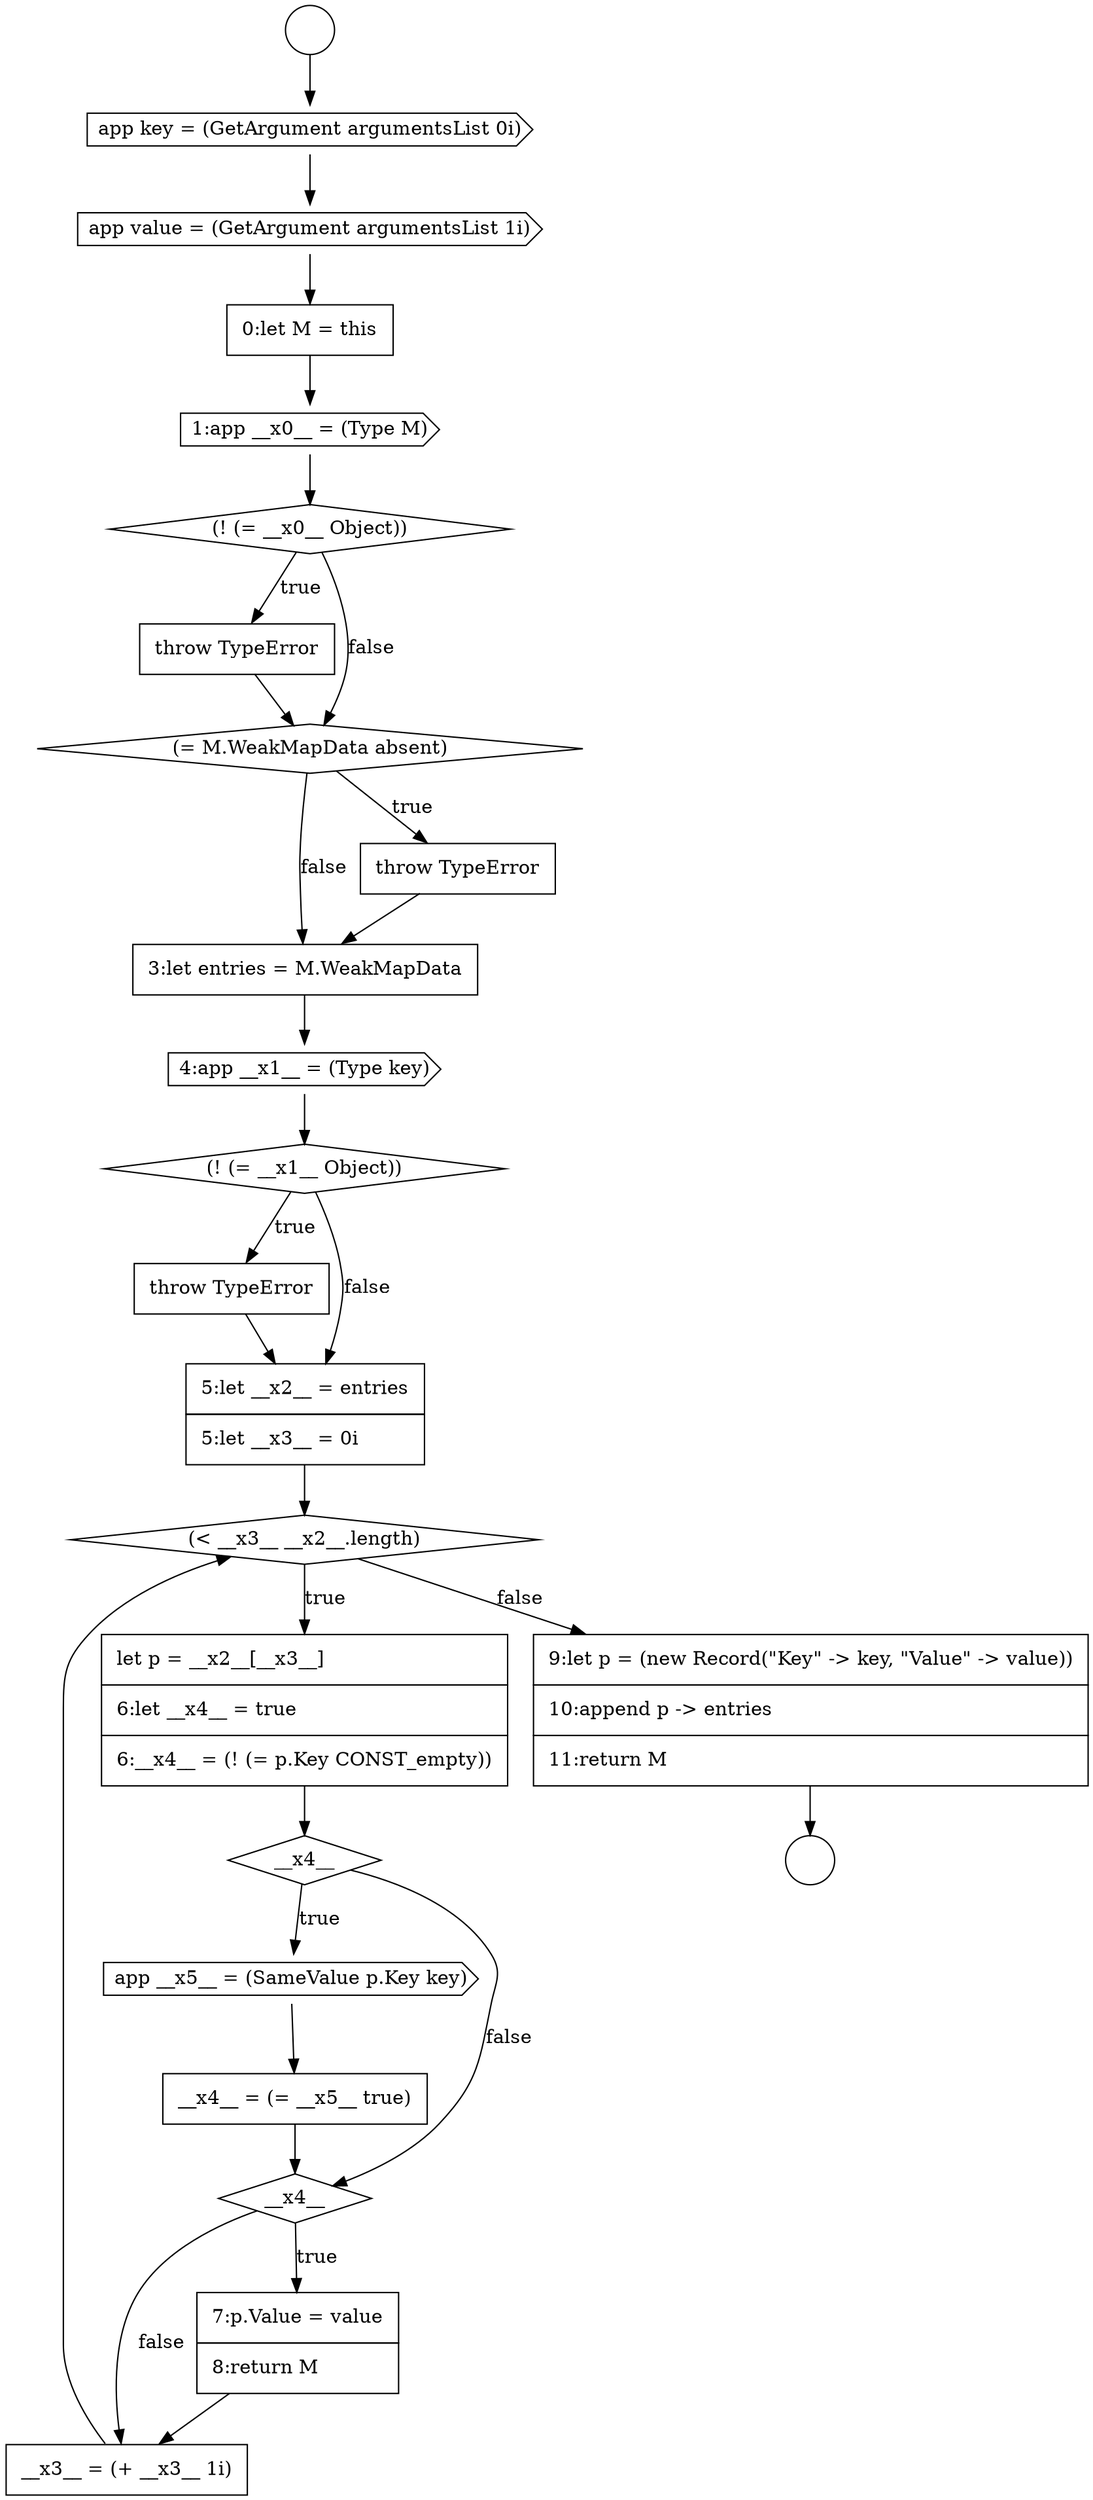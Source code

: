 digraph {
  node16039 [shape=cds, label=<<font color="black">app key = (GetArgument argumentsList 0i)</font>> color="black" fillcolor="white" style=filled]
  node16044 [shape=none, margin=0, label=<<font color="black">
    <table border="0" cellborder="1" cellspacing="0" cellpadding="10">
      <tr><td align="left">throw TypeError</td></tr>
    </table>
  </font>> color="black" fillcolor="white" style=filled]
  node16059 [shape=none, margin=0, label=<<font color="black">
    <table border="0" cellborder="1" cellspacing="0" cellpadding="10">
      <tr><td align="left">__x3__ = (+ __x3__ 1i)</td></tr>
    </table>
  </font>> color="black" fillcolor="white" style=filled]
  node16040 [shape=cds, label=<<font color="black">app value = (GetArgument argumentsList 1i)</font>> color="black" fillcolor="white" style=filled]
  node16055 [shape=cds, label=<<font color="black">app __x5__ = (SameValue p.Key key)</font>> color="black" fillcolor="white" style=filled]
  node16048 [shape=cds, label=<<font color="black">4:app __x1__ = (Type key)</font>> color="black" fillcolor="white" style=filled]
  node16043 [shape=diamond, label=<<font color="black">(! (= __x0__ Object))</font>> color="black" fillcolor="white" style=filled]
  node16037 [shape=circle label=" " color="black" fillcolor="white" style=filled]
  node16056 [shape=none, margin=0, label=<<font color="black">
    <table border="0" cellborder="1" cellspacing="0" cellpadding="10">
      <tr><td align="left">__x4__ = (= __x5__ true)</td></tr>
    </table>
  </font>> color="black" fillcolor="white" style=filled]
  node16057 [shape=diamond, label=<<font color="black">__x4__</font>> color="black" fillcolor="white" style=filled]
  node16047 [shape=none, margin=0, label=<<font color="black">
    <table border="0" cellborder="1" cellspacing="0" cellpadding="10">
      <tr><td align="left">3:let entries = M.WeakMapData</td></tr>
    </table>
  </font>> color="black" fillcolor="white" style=filled]
  node16049 [shape=diamond, label=<<font color="black">(! (= __x1__ Object))</font>> color="black" fillcolor="white" style=filled]
  node16053 [shape=none, margin=0, label=<<font color="black">
    <table border="0" cellborder="1" cellspacing="0" cellpadding="10">
      <tr><td align="left">let p = __x2__[__x3__]</td></tr>
      <tr><td align="left">6:let __x4__ = true</td></tr>
      <tr><td align="left">6:__x4__ = (! (= p.Key CONST_empty))</td></tr>
    </table>
  </font>> color="black" fillcolor="white" style=filled]
  node16038 [shape=circle label=" " color="black" fillcolor="white" style=filled]
  node16041 [shape=none, margin=0, label=<<font color="black">
    <table border="0" cellborder="1" cellspacing="0" cellpadding="10">
      <tr><td align="left">0:let M = this</td></tr>
    </table>
  </font>> color="black" fillcolor="white" style=filled]
  node16046 [shape=none, margin=0, label=<<font color="black">
    <table border="0" cellborder="1" cellspacing="0" cellpadding="10">
      <tr><td align="left">throw TypeError</td></tr>
    </table>
  </font>> color="black" fillcolor="white" style=filled]
  node16054 [shape=diamond, label=<<font color="black">__x4__</font>> color="black" fillcolor="white" style=filled]
  node16060 [shape=none, margin=0, label=<<font color="black">
    <table border="0" cellborder="1" cellspacing="0" cellpadding="10">
      <tr><td align="left">9:let p = (new Record(&quot;Key&quot; -&gt; key, &quot;Value&quot; -&gt; value))</td></tr>
      <tr><td align="left">10:append p -&gt; entries</td></tr>
      <tr><td align="left">11:return M</td></tr>
    </table>
  </font>> color="black" fillcolor="white" style=filled]
  node16050 [shape=none, margin=0, label=<<font color="black">
    <table border="0" cellborder="1" cellspacing="0" cellpadding="10">
      <tr><td align="left">throw TypeError</td></tr>
    </table>
  </font>> color="black" fillcolor="white" style=filled]
  node16045 [shape=diamond, label=<<font color="black">(= M.WeakMapData absent)</font>> color="black" fillcolor="white" style=filled]
  node16051 [shape=none, margin=0, label=<<font color="black">
    <table border="0" cellborder="1" cellspacing="0" cellpadding="10">
      <tr><td align="left">5:let __x2__ = entries</td></tr>
      <tr><td align="left">5:let __x3__ = 0i</td></tr>
    </table>
  </font>> color="black" fillcolor="white" style=filled]
  node16058 [shape=none, margin=0, label=<<font color="black">
    <table border="0" cellborder="1" cellspacing="0" cellpadding="10">
      <tr><td align="left">7:p.Value = value</td></tr>
      <tr><td align="left">8:return M</td></tr>
    </table>
  </font>> color="black" fillcolor="white" style=filled]
  node16052 [shape=diamond, label=<<font color="black">(&lt; __x3__ __x2__.length)</font>> color="black" fillcolor="white" style=filled]
  node16042 [shape=cds, label=<<font color="black">1:app __x0__ = (Type M)</font>> color="black" fillcolor="white" style=filled]
  node16042 -> node16043 [ color="black"]
  node16051 -> node16052 [ color="black"]
  node16060 -> node16038 [ color="black"]
  node16054 -> node16055 [label=<<font color="black">true</font>> color="black"]
  node16054 -> node16057 [label=<<font color="black">false</font>> color="black"]
  node16037 -> node16039 [ color="black"]
  node16044 -> node16045 [ color="black"]
  node16053 -> node16054 [ color="black"]
  node16043 -> node16044 [label=<<font color="black">true</font>> color="black"]
  node16043 -> node16045 [label=<<font color="black">false</font>> color="black"]
  node16050 -> node16051 [ color="black"]
  node16040 -> node16041 [ color="black"]
  node16059 -> node16052 [ color="black"]
  node16056 -> node16057 [ color="black"]
  node16041 -> node16042 [ color="black"]
  node16057 -> node16058 [label=<<font color="black">true</font>> color="black"]
  node16057 -> node16059 [label=<<font color="black">false</font>> color="black"]
  node16045 -> node16046 [label=<<font color="black">true</font>> color="black"]
  node16045 -> node16047 [label=<<font color="black">false</font>> color="black"]
  node16049 -> node16050 [label=<<font color="black">true</font>> color="black"]
  node16049 -> node16051 [label=<<font color="black">false</font>> color="black"]
  node16046 -> node16047 [ color="black"]
  node16047 -> node16048 [ color="black"]
  node16058 -> node16059 [ color="black"]
  node16052 -> node16053 [label=<<font color="black">true</font>> color="black"]
  node16052 -> node16060 [label=<<font color="black">false</font>> color="black"]
  node16039 -> node16040 [ color="black"]
  node16048 -> node16049 [ color="black"]
  node16055 -> node16056 [ color="black"]
}
